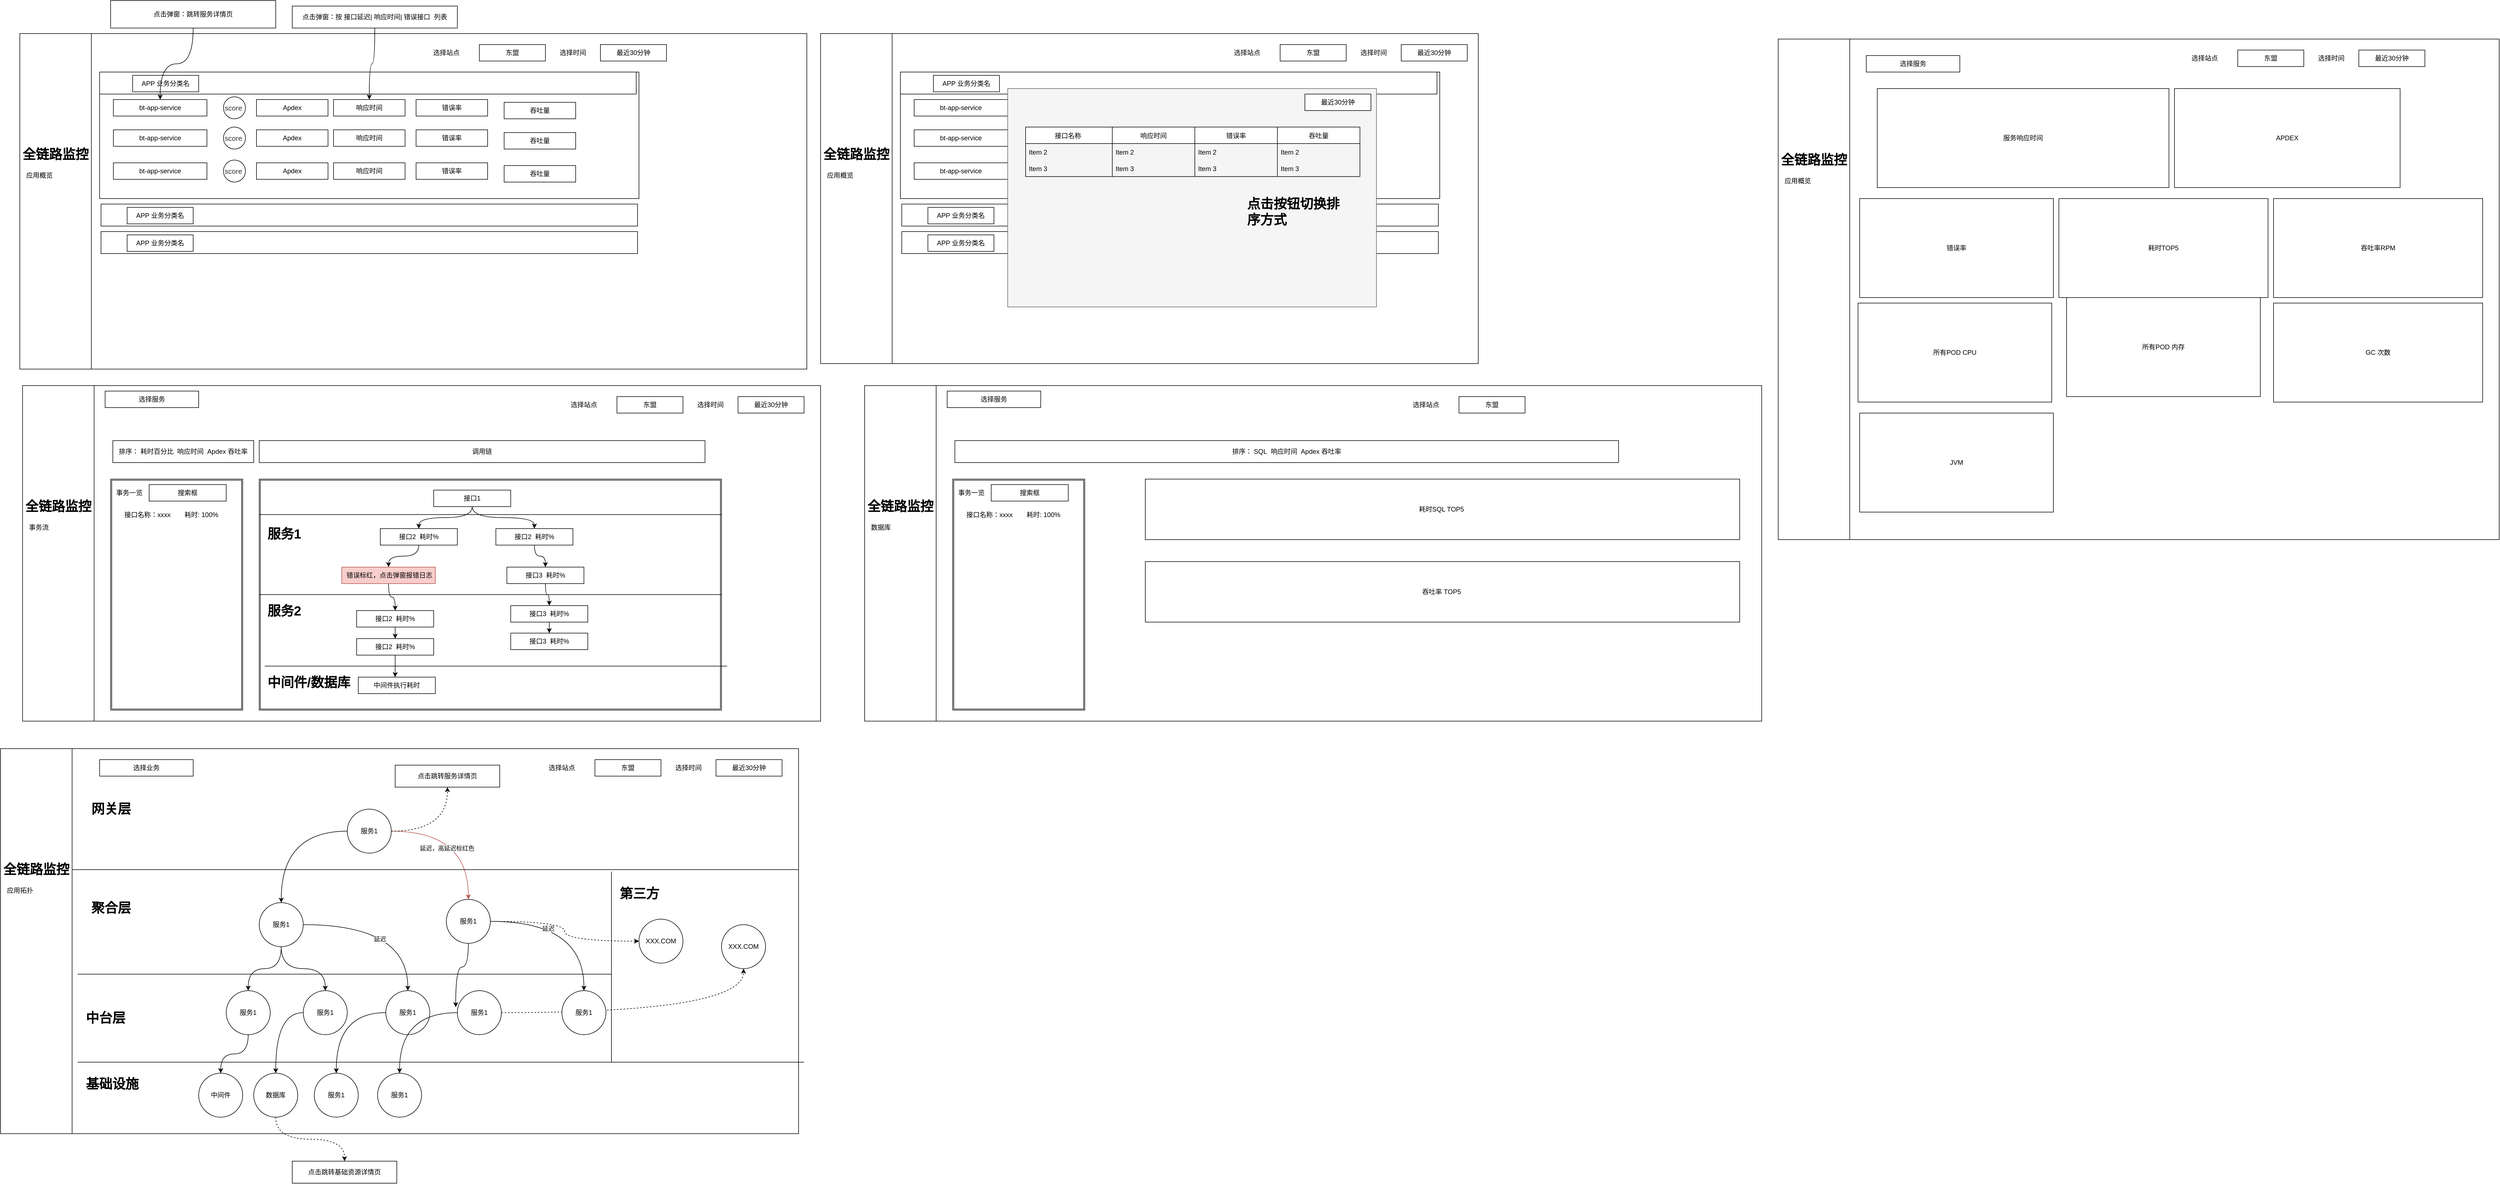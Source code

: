 <mxfile version="20.2.3" type="github">
  <diagram id="zfn3NuKyWQ2x2j2dKrCw" name="第 1 页">
    <mxGraphModel dx="1422" dy="762" grid="1" gridSize="10" guides="1" tooltips="1" connect="1" arrows="1" fold="1" page="1" pageScale="1" pageWidth="827" pageHeight="1169" math="0" shadow="0">
      <root>
        <mxCell id="0" />
        <mxCell id="1" parent="0" />
        <mxCell id="f-9odYpLVWEYG3a2OQfo-1" value="" style="swimlane;horizontal=0;startSize=130;" parent="1" vertex="1">
          <mxGeometry x="75" y="90" width="1430" height="610" as="geometry" />
        </mxCell>
        <mxCell id="f-9odYpLVWEYG3a2OQfo-47" value="" style="rounded=0;whiteSpace=wrap;html=1;" parent="f-9odYpLVWEYG3a2OQfo-1" vertex="1">
          <mxGeometry x="145" y="70" width="980" height="230" as="geometry" />
        </mxCell>
        <mxCell id="f-9odYpLVWEYG3a2OQfo-3" value="&lt;h1&gt;全链路监控&lt;/h1&gt;&lt;div&gt;&amp;nbsp; 应用概览&lt;/div&gt;" style="text;html=1;strokeColor=none;fillColor=none;spacing=5;spacingTop=-20;whiteSpace=wrap;overflow=hidden;rounded=0;" parent="f-9odYpLVWEYG3a2OQfo-1" vertex="1">
          <mxGeometry y="200" width="130" height="190" as="geometry" />
        </mxCell>
        <mxCell id="f-9odYpLVWEYG3a2OQfo-5" value="东盟" style="rounded=0;whiteSpace=wrap;html=1;" parent="f-9odYpLVWEYG3a2OQfo-1" vertex="1">
          <mxGeometry x="835" y="20" width="120" height="30" as="geometry" />
        </mxCell>
        <mxCell id="f-9odYpLVWEYG3a2OQfo-6" value="选择站点" style="text;html=1;strokeColor=none;fillColor=none;align=center;verticalAlign=middle;whiteSpace=wrap;rounded=0;" parent="f-9odYpLVWEYG3a2OQfo-1" vertex="1">
          <mxGeometry x="745" y="20" width="60" height="30" as="geometry" />
        </mxCell>
        <mxCell id="f-9odYpLVWEYG3a2OQfo-7" value="选择时间" style="text;html=1;strokeColor=none;fillColor=none;align=center;verticalAlign=middle;whiteSpace=wrap;rounded=0;" parent="f-9odYpLVWEYG3a2OQfo-1" vertex="1">
          <mxGeometry x="975" y="20" width="60" height="30" as="geometry" />
        </mxCell>
        <mxCell id="f-9odYpLVWEYG3a2OQfo-13" value="最近30分钟" style="rounded=0;whiteSpace=wrap;html=1;" parent="f-9odYpLVWEYG3a2OQfo-1" vertex="1">
          <mxGeometry x="1055" y="20" width="120" height="30" as="geometry" />
        </mxCell>
        <mxCell id="f-9odYpLVWEYG3a2OQfo-14" value="bt-app-service" style="rounded=0;whiteSpace=wrap;html=1;" parent="f-9odYpLVWEYG3a2OQfo-1" vertex="1">
          <mxGeometry x="170" y="120" width="170" height="30" as="geometry" />
        </mxCell>
        <mxCell id="f-9odYpLVWEYG3a2OQfo-19" value="&lt;span style=&quot;color: rgb(51, 51, 51); font-family: Arial, sans-serif; font-size: 13px; text-align: start; background-color: rgb(255, 255, 255);&quot;&gt;score&amp;nbsp;&lt;/span&gt;" style="ellipse;whiteSpace=wrap;html=1;aspect=fixed;" parent="f-9odYpLVWEYG3a2OQfo-1" vertex="1">
          <mxGeometry x="370" y="115" width="40" height="40" as="geometry" />
        </mxCell>
        <mxCell id="f-9odYpLVWEYG3a2OQfo-20" value="Apdex" style="rounded=0;whiteSpace=wrap;html=1;" parent="f-9odYpLVWEYG3a2OQfo-1" vertex="1">
          <mxGeometry x="430" y="120" width="130" height="30" as="geometry" />
        </mxCell>
        <mxCell id="f-9odYpLVWEYG3a2OQfo-21" value="响应时间" style="rounded=0;whiteSpace=wrap;html=1;" parent="f-9odYpLVWEYG3a2OQfo-1" vertex="1">
          <mxGeometry x="570" y="120" width="130" height="30" as="geometry" />
        </mxCell>
        <mxCell id="f-9odYpLVWEYG3a2OQfo-22" value="错误率" style="rounded=0;whiteSpace=wrap;html=1;" parent="f-9odYpLVWEYG3a2OQfo-1" vertex="1">
          <mxGeometry x="720" y="120" width="130" height="30" as="geometry" />
        </mxCell>
        <mxCell id="f-9odYpLVWEYG3a2OQfo-34" value="吞吐量" style="rounded=0;whiteSpace=wrap;html=1;" parent="f-9odYpLVWEYG3a2OQfo-1" vertex="1">
          <mxGeometry x="880" y="125" width="130" height="30" as="geometry" />
        </mxCell>
        <mxCell id="f-9odYpLVWEYG3a2OQfo-35" value="bt-app-service" style="rounded=0;whiteSpace=wrap;html=1;" parent="f-9odYpLVWEYG3a2OQfo-1" vertex="1">
          <mxGeometry x="170" y="175" width="170" height="30" as="geometry" />
        </mxCell>
        <mxCell id="f-9odYpLVWEYG3a2OQfo-36" value="&lt;span style=&quot;color: rgb(51, 51, 51); font-family: Arial, sans-serif; font-size: 13px; text-align: start; background-color: rgb(255, 255, 255);&quot;&gt;score&amp;nbsp;&lt;/span&gt;" style="ellipse;whiteSpace=wrap;html=1;aspect=fixed;" parent="f-9odYpLVWEYG3a2OQfo-1" vertex="1">
          <mxGeometry x="370" y="170" width="40" height="40" as="geometry" />
        </mxCell>
        <mxCell id="f-9odYpLVWEYG3a2OQfo-37" value="Apdex" style="rounded=0;whiteSpace=wrap;html=1;" parent="f-9odYpLVWEYG3a2OQfo-1" vertex="1">
          <mxGeometry x="430" y="175" width="130" height="30" as="geometry" />
        </mxCell>
        <mxCell id="f-9odYpLVWEYG3a2OQfo-38" value="响应时间" style="rounded=0;whiteSpace=wrap;html=1;" parent="f-9odYpLVWEYG3a2OQfo-1" vertex="1">
          <mxGeometry x="570" y="175" width="130" height="30" as="geometry" />
        </mxCell>
        <mxCell id="f-9odYpLVWEYG3a2OQfo-39" value="错误率" style="rounded=0;whiteSpace=wrap;html=1;" parent="f-9odYpLVWEYG3a2OQfo-1" vertex="1">
          <mxGeometry x="720" y="175" width="130" height="30" as="geometry" />
        </mxCell>
        <mxCell id="f-9odYpLVWEYG3a2OQfo-40" value="吞吐量" style="rounded=0;whiteSpace=wrap;html=1;" parent="f-9odYpLVWEYG3a2OQfo-1" vertex="1">
          <mxGeometry x="880" y="180" width="130" height="30" as="geometry" />
        </mxCell>
        <mxCell id="f-9odYpLVWEYG3a2OQfo-41" value="bt-app-service" style="rounded=0;whiteSpace=wrap;html=1;" parent="f-9odYpLVWEYG3a2OQfo-1" vertex="1">
          <mxGeometry x="170" y="235" width="170" height="30" as="geometry" />
        </mxCell>
        <mxCell id="f-9odYpLVWEYG3a2OQfo-42" value="&lt;span style=&quot;color: rgb(51, 51, 51); font-family: Arial, sans-serif; font-size: 13px; text-align: start; background-color: rgb(255, 255, 255);&quot;&gt;score&amp;nbsp;&lt;/span&gt;" style="ellipse;whiteSpace=wrap;html=1;aspect=fixed;" parent="f-9odYpLVWEYG3a2OQfo-1" vertex="1">
          <mxGeometry x="370" y="230" width="40" height="40" as="geometry" />
        </mxCell>
        <mxCell id="f-9odYpLVWEYG3a2OQfo-43" value="Apdex" style="rounded=0;whiteSpace=wrap;html=1;" parent="f-9odYpLVWEYG3a2OQfo-1" vertex="1">
          <mxGeometry x="430" y="235" width="130" height="30" as="geometry" />
        </mxCell>
        <mxCell id="f-9odYpLVWEYG3a2OQfo-44" value="响应时间" style="rounded=0;whiteSpace=wrap;html=1;" parent="f-9odYpLVWEYG3a2OQfo-1" vertex="1">
          <mxGeometry x="570" y="235" width="130" height="30" as="geometry" />
        </mxCell>
        <mxCell id="f-9odYpLVWEYG3a2OQfo-45" value="错误率" style="rounded=0;whiteSpace=wrap;html=1;" parent="f-9odYpLVWEYG3a2OQfo-1" vertex="1">
          <mxGeometry x="720" y="235" width="130" height="30" as="geometry" />
        </mxCell>
        <mxCell id="f-9odYpLVWEYG3a2OQfo-46" value="吞吐量" style="rounded=0;whiteSpace=wrap;html=1;" parent="f-9odYpLVWEYG3a2OQfo-1" vertex="1">
          <mxGeometry x="880" y="240" width="130" height="30" as="geometry" />
        </mxCell>
        <mxCell id="f-9odYpLVWEYG3a2OQfo-48" value="" style="rounded=0;whiteSpace=wrap;html=1;" parent="f-9odYpLVWEYG3a2OQfo-1" vertex="1">
          <mxGeometry x="145" y="70" width="975" height="40" as="geometry" />
        </mxCell>
        <mxCell id="f-9odYpLVWEYG3a2OQfo-51" value="" style="shape=image;html=1;verticalAlign=top;verticalLabelPosition=bottom;labelBackgroundColor=#ffffff;imageAspect=0;aspect=fixed;image=https://cdn0.iconfinder.com/data/icons/google-material-design-3-0/48/ic_add_circle_outline_48px-128.png" parent="f-9odYpLVWEYG3a2OQfo-1" vertex="1">
          <mxGeometry x="145" y="72" width="38" height="38" as="geometry" />
        </mxCell>
        <mxCell id="f-9odYpLVWEYG3a2OQfo-52" value="APP 业务分类名" style="rounded=0;whiteSpace=wrap;html=1;" parent="f-9odYpLVWEYG3a2OQfo-1" vertex="1">
          <mxGeometry x="205" y="76" width="120" height="30" as="geometry" />
        </mxCell>
        <mxCell id="f-9odYpLVWEYG3a2OQfo-75" value="" style="rounded=0;whiteSpace=wrap;html=1;" parent="f-9odYpLVWEYG3a2OQfo-1" vertex="1">
          <mxGeometry x="147.5" y="310" width="975" height="40" as="geometry" />
        </mxCell>
        <mxCell id="f-9odYpLVWEYG3a2OQfo-76" value="" style="shape=image;html=1;verticalAlign=top;verticalLabelPosition=bottom;labelBackgroundColor=#ffffff;imageAspect=0;aspect=fixed;image=https://cdn0.iconfinder.com/data/icons/google-material-design-3-0/48/ic_add_circle_outline_48px-128.png" parent="f-9odYpLVWEYG3a2OQfo-1" vertex="1">
          <mxGeometry x="155" y="312" width="38" height="38" as="geometry" />
        </mxCell>
        <mxCell id="f-9odYpLVWEYG3a2OQfo-77" value="APP 业务分类名" style="rounded=0;whiteSpace=wrap;html=1;" parent="f-9odYpLVWEYG3a2OQfo-1" vertex="1">
          <mxGeometry x="195" y="316" width="120" height="30" as="geometry" />
        </mxCell>
        <mxCell id="f-9odYpLVWEYG3a2OQfo-79" value="" style="rounded=0;whiteSpace=wrap;html=1;" parent="f-9odYpLVWEYG3a2OQfo-1" vertex="1">
          <mxGeometry x="147.5" y="360" width="975" height="40" as="geometry" />
        </mxCell>
        <mxCell id="f-9odYpLVWEYG3a2OQfo-80" value="" style="shape=image;html=1;verticalAlign=top;verticalLabelPosition=bottom;labelBackgroundColor=#ffffff;imageAspect=0;aspect=fixed;image=https://cdn0.iconfinder.com/data/icons/google-material-design-3-0/48/ic_add_circle_outline_48px-128.png" parent="f-9odYpLVWEYG3a2OQfo-1" vertex="1">
          <mxGeometry x="155" y="362" width="38" height="38" as="geometry" />
        </mxCell>
        <mxCell id="f-9odYpLVWEYG3a2OQfo-81" value="APP 业务分类名" style="rounded=0;whiteSpace=wrap;html=1;" parent="f-9odYpLVWEYG3a2OQfo-1" vertex="1">
          <mxGeometry x="195" y="366" width="120" height="30" as="geometry" />
        </mxCell>
        <mxCell id="7d7tqYi4WP06SzkIWCzc-2" value="" style="swimlane;horizontal=0;startSize=130;" parent="1" vertex="1">
          <mxGeometry x="1530" y="90" width="1195" height="600" as="geometry" />
        </mxCell>
        <mxCell id="7d7tqYi4WP06SzkIWCzc-3" value="" style="rounded=0;whiteSpace=wrap;html=1;" parent="7d7tqYi4WP06SzkIWCzc-2" vertex="1">
          <mxGeometry x="145" y="70" width="980" height="230" as="geometry" />
        </mxCell>
        <mxCell id="7d7tqYi4WP06SzkIWCzc-4" value="&lt;h1&gt;全链路监控&lt;/h1&gt;&lt;div&gt;&amp;nbsp; 应用概览&lt;/div&gt;" style="text;html=1;strokeColor=none;fillColor=none;spacing=5;spacingTop=-20;whiteSpace=wrap;overflow=hidden;rounded=0;" parent="7d7tqYi4WP06SzkIWCzc-2" vertex="1">
          <mxGeometry y="200" width="130" height="190" as="geometry" />
        </mxCell>
        <mxCell id="7d7tqYi4WP06SzkIWCzc-5" value="东盟" style="rounded=0;whiteSpace=wrap;html=1;" parent="7d7tqYi4WP06SzkIWCzc-2" vertex="1">
          <mxGeometry x="835" y="20" width="120" height="30" as="geometry" />
        </mxCell>
        <mxCell id="7d7tqYi4WP06SzkIWCzc-6" value="选择站点" style="text;html=1;strokeColor=none;fillColor=none;align=center;verticalAlign=middle;whiteSpace=wrap;rounded=0;" parent="7d7tqYi4WP06SzkIWCzc-2" vertex="1">
          <mxGeometry x="745" y="20" width="60" height="30" as="geometry" />
        </mxCell>
        <mxCell id="7d7tqYi4WP06SzkIWCzc-7" value="选择时间" style="text;html=1;strokeColor=none;fillColor=none;align=center;verticalAlign=middle;whiteSpace=wrap;rounded=0;" parent="7d7tqYi4WP06SzkIWCzc-2" vertex="1">
          <mxGeometry x="975" y="20" width="60" height="30" as="geometry" />
        </mxCell>
        <mxCell id="7d7tqYi4WP06SzkIWCzc-8" value="最近30分钟" style="rounded=0;whiteSpace=wrap;html=1;" parent="7d7tqYi4WP06SzkIWCzc-2" vertex="1">
          <mxGeometry x="1055" y="20" width="120" height="30" as="geometry" />
        </mxCell>
        <mxCell id="7d7tqYi4WP06SzkIWCzc-9" value="bt-app-service" style="rounded=0;whiteSpace=wrap;html=1;" parent="7d7tqYi4WP06SzkIWCzc-2" vertex="1">
          <mxGeometry x="170" y="120" width="170" height="30" as="geometry" />
        </mxCell>
        <mxCell id="7d7tqYi4WP06SzkIWCzc-10" value="&lt;span style=&quot;color: rgb(51, 51, 51); font-family: Arial, sans-serif; font-size: 13px; text-align: start; background-color: rgb(255, 255, 255);&quot;&gt;score&amp;nbsp;&lt;/span&gt;" style="ellipse;whiteSpace=wrap;html=1;aspect=fixed;" parent="7d7tqYi4WP06SzkIWCzc-2" vertex="1">
          <mxGeometry x="370" y="115" width="40" height="40" as="geometry" />
        </mxCell>
        <mxCell id="7d7tqYi4WP06SzkIWCzc-11" value="Apdex" style="rounded=0;whiteSpace=wrap;html=1;" parent="7d7tqYi4WP06SzkIWCzc-2" vertex="1">
          <mxGeometry x="430" y="120" width="130" height="30" as="geometry" />
        </mxCell>
        <mxCell id="7d7tqYi4WP06SzkIWCzc-12" value="响应时间" style="rounded=0;whiteSpace=wrap;html=1;" parent="7d7tqYi4WP06SzkIWCzc-2" vertex="1">
          <mxGeometry x="570" y="120" width="130" height="30" as="geometry" />
        </mxCell>
        <mxCell id="7d7tqYi4WP06SzkIWCzc-13" value="错误率" style="rounded=0;whiteSpace=wrap;html=1;" parent="7d7tqYi4WP06SzkIWCzc-2" vertex="1">
          <mxGeometry x="720" y="120" width="130" height="30" as="geometry" />
        </mxCell>
        <mxCell id="7d7tqYi4WP06SzkIWCzc-14" value="吞吐量" style="rounded=0;whiteSpace=wrap;html=1;" parent="7d7tqYi4WP06SzkIWCzc-2" vertex="1">
          <mxGeometry x="880" y="125" width="130" height="30" as="geometry" />
        </mxCell>
        <mxCell id="7d7tqYi4WP06SzkIWCzc-15" value="bt-app-service" style="rounded=0;whiteSpace=wrap;html=1;" parent="7d7tqYi4WP06SzkIWCzc-2" vertex="1">
          <mxGeometry x="170" y="175" width="170" height="30" as="geometry" />
        </mxCell>
        <mxCell id="7d7tqYi4WP06SzkIWCzc-16" value="&lt;span style=&quot;color: rgb(51, 51, 51); font-family: Arial, sans-serif; font-size: 13px; text-align: start; background-color: rgb(255, 255, 255);&quot;&gt;score&amp;nbsp;&lt;/span&gt;" style="ellipse;whiteSpace=wrap;html=1;aspect=fixed;" parent="7d7tqYi4WP06SzkIWCzc-2" vertex="1">
          <mxGeometry x="370" y="170" width="40" height="40" as="geometry" />
        </mxCell>
        <mxCell id="7d7tqYi4WP06SzkIWCzc-17" value="Apdex" style="rounded=0;whiteSpace=wrap;html=1;" parent="7d7tqYi4WP06SzkIWCzc-2" vertex="1">
          <mxGeometry x="430" y="175" width="130" height="30" as="geometry" />
        </mxCell>
        <mxCell id="7d7tqYi4WP06SzkIWCzc-18" value="响应时间" style="rounded=0;whiteSpace=wrap;html=1;" parent="7d7tqYi4WP06SzkIWCzc-2" vertex="1">
          <mxGeometry x="570" y="175" width="130" height="30" as="geometry" />
        </mxCell>
        <mxCell id="7d7tqYi4WP06SzkIWCzc-19" value="错误率" style="rounded=0;whiteSpace=wrap;html=1;" parent="7d7tqYi4WP06SzkIWCzc-2" vertex="1">
          <mxGeometry x="720" y="175" width="130" height="30" as="geometry" />
        </mxCell>
        <mxCell id="7d7tqYi4WP06SzkIWCzc-20" value="吞吐量" style="rounded=0;whiteSpace=wrap;html=1;" parent="7d7tqYi4WP06SzkIWCzc-2" vertex="1">
          <mxGeometry x="880" y="180" width="130" height="30" as="geometry" />
        </mxCell>
        <mxCell id="7d7tqYi4WP06SzkIWCzc-21" value="bt-app-service" style="rounded=0;whiteSpace=wrap;html=1;" parent="7d7tqYi4WP06SzkIWCzc-2" vertex="1">
          <mxGeometry x="170" y="235" width="170" height="30" as="geometry" />
        </mxCell>
        <mxCell id="7d7tqYi4WP06SzkIWCzc-22" value="&lt;span style=&quot;color: rgb(51, 51, 51); font-family: Arial, sans-serif; font-size: 13px; text-align: start; background-color: rgb(255, 255, 255);&quot;&gt;score&amp;nbsp;&lt;/span&gt;" style="ellipse;whiteSpace=wrap;html=1;aspect=fixed;" parent="7d7tqYi4WP06SzkIWCzc-2" vertex="1">
          <mxGeometry x="370" y="230" width="40" height="40" as="geometry" />
        </mxCell>
        <mxCell id="7d7tqYi4WP06SzkIWCzc-23" value="Apdex" style="rounded=0;whiteSpace=wrap;html=1;" parent="7d7tqYi4WP06SzkIWCzc-2" vertex="1">
          <mxGeometry x="430" y="235" width="130" height="30" as="geometry" />
        </mxCell>
        <mxCell id="7d7tqYi4WP06SzkIWCzc-24" value="响应时间" style="rounded=0;whiteSpace=wrap;html=1;" parent="7d7tqYi4WP06SzkIWCzc-2" vertex="1">
          <mxGeometry x="570" y="235" width="130" height="30" as="geometry" />
        </mxCell>
        <mxCell id="7d7tqYi4WP06SzkIWCzc-25" value="错误率" style="rounded=0;whiteSpace=wrap;html=1;" parent="7d7tqYi4WP06SzkIWCzc-2" vertex="1">
          <mxGeometry x="720" y="235" width="130" height="30" as="geometry" />
        </mxCell>
        <mxCell id="7d7tqYi4WP06SzkIWCzc-26" value="吞吐量" style="rounded=0;whiteSpace=wrap;html=1;" parent="7d7tqYi4WP06SzkIWCzc-2" vertex="1">
          <mxGeometry x="880" y="240" width="130" height="30" as="geometry" />
        </mxCell>
        <mxCell id="7d7tqYi4WP06SzkIWCzc-27" value="" style="rounded=0;whiteSpace=wrap;html=1;" parent="7d7tqYi4WP06SzkIWCzc-2" vertex="1">
          <mxGeometry x="145" y="70" width="975" height="40" as="geometry" />
        </mxCell>
        <mxCell id="7d7tqYi4WP06SzkIWCzc-28" value="" style="shape=image;html=1;verticalAlign=top;verticalLabelPosition=bottom;labelBackgroundColor=#ffffff;imageAspect=0;aspect=fixed;image=https://cdn0.iconfinder.com/data/icons/google-material-design-3-0/48/ic_add_circle_outline_48px-128.png" parent="7d7tqYi4WP06SzkIWCzc-2" vertex="1">
          <mxGeometry x="145" y="72" width="38" height="38" as="geometry" />
        </mxCell>
        <mxCell id="7d7tqYi4WP06SzkIWCzc-29" value="APP 业务分类名" style="rounded=0;whiteSpace=wrap;html=1;" parent="7d7tqYi4WP06SzkIWCzc-2" vertex="1">
          <mxGeometry x="205" y="76" width="120" height="30" as="geometry" />
        </mxCell>
        <mxCell id="7d7tqYi4WP06SzkIWCzc-30" value="" style="rounded=0;whiteSpace=wrap;html=1;" parent="7d7tqYi4WP06SzkIWCzc-2" vertex="1">
          <mxGeometry x="147.5" y="310" width="975" height="40" as="geometry" />
        </mxCell>
        <mxCell id="7d7tqYi4WP06SzkIWCzc-31" value="" style="shape=image;html=1;verticalAlign=top;verticalLabelPosition=bottom;labelBackgroundColor=#ffffff;imageAspect=0;aspect=fixed;image=https://cdn0.iconfinder.com/data/icons/google-material-design-3-0/48/ic_add_circle_outline_48px-128.png" parent="7d7tqYi4WP06SzkIWCzc-2" vertex="1">
          <mxGeometry x="155" y="312" width="38" height="38" as="geometry" />
        </mxCell>
        <mxCell id="7d7tqYi4WP06SzkIWCzc-32" value="APP 业务分类名" style="rounded=0;whiteSpace=wrap;html=1;" parent="7d7tqYi4WP06SzkIWCzc-2" vertex="1">
          <mxGeometry x="195" y="316" width="120" height="30" as="geometry" />
        </mxCell>
        <mxCell id="7d7tqYi4WP06SzkIWCzc-33" value="" style="rounded=0;whiteSpace=wrap;html=1;" parent="7d7tqYi4WP06SzkIWCzc-2" vertex="1">
          <mxGeometry x="147.5" y="360" width="975" height="40" as="geometry" />
        </mxCell>
        <mxCell id="7d7tqYi4WP06SzkIWCzc-34" value="" style="shape=image;html=1;verticalAlign=top;verticalLabelPosition=bottom;labelBackgroundColor=#ffffff;imageAspect=0;aspect=fixed;image=https://cdn0.iconfinder.com/data/icons/google-material-design-3-0/48/ic_add_circle_outline_48px-128.png" parent="7d7tqYi4WP06SzkIWCzc-2" vertex="1">
          <mxGeometry x="155" y="362" width="38" height="38" as="geometry" />
        </mxCell>
        <mxCell id="7d7tqYi4WP06SzkIWCzc-35" value="APP 业务分类名" style="rounded=0;whiteSpace=wrap;html=1;" parent="7d7tqYi4WP06SzkIWCzc-2" vertex="1">
          <mxGeometry x="195" y="366" width="120" height="30" as="geometry" />
        </mxCell>
        <mxCell id="7d7tqYi4WP06SzkIWCzc-38" value="" style="rounded=0;whiteSpace=wrap;html=1;fillColor=#f5f5f5;fontColor=#333333;strokeColor=#666666;" parent="7d7tqYi4WP06SzkIWCzc-2" vertex="1">
          <mxGeometry x="340" y="100" width="670" height="397" as="geometry" />
        </mxCell>
        <mxCell id="7d7tqYi4WP06SzkIWCzc-39" value="接口名称 " style="swimlane;fontStyle=0;childLayout=stackLayout;horizontal=1;startSize=30;horizontalStack=0;resizeParent=1;resizeParentMax=0;resizeLast=0;collapsible=1;marginBottom=0;" parent="7d7tqYi4WP06SzkIWCzc-2" vertex="1">
          <mxGeometry x="372.5" y="170" width="157.5" height="90" as="geometry" />
        </mxCell>
        <mxCell id="7d7tqYi4WP06SzkIWCzc-41" value="Item 2" style="text;strokeColor=none;fillColor=none;align=left;verticalAlign=middle;spacingLeft=4;spacingRight=4;overflow=hidden;points=[[0,0.5],[1,0.5]];portConstraint=eastwest;rotatable=0;" parent="7d7tqYi4WP06SzkIWCzc-39" vertex="1">
          <mxGeometry y="30" width="157.5" height="30" as="geometry" />
        </mxCell>
        <mxCell id="7d7tqYi4WP06SzkIWCzc-42" value="Item 3" style="text;strokeColor=none;fillColor=none;align=left;verticalAlign=middle;spacingLeft=4;spacingRight=4;overflow=hidden;points=[[0,0.5],[1,0.5]];portConstraint=eastwest;rotatable=0;" parent="7d7tqYi4WP06SzkIWCzc-39" vertex="1">
          <mxGeometry y="60" width="157.5" height="30" as="geometry" />
        </mxCell>
        <mxCell id="7d7tqYi4WP06SzkIWCzc-44" value="响应时间" style="swimlane;fontStyle=0;childLayout=stackLayout;horizontal=1;startSize=30;horizontalStack=0;resizeParent=1;resizeParentMax=0;resizeLast=0;collapsible=1;marginBottom=0;" parent="7d7tqYi4WP06SzkIWCzc-2" vertex="1">
          <mxGeometry x="530" y="170" width="150" height="90" as="geometry" />
        </mxCell>
        <mxCell id="7d7tqYi4WP06SzkIWCzc-45" value="Item 2" style="text;strokeColor=none;fillColor=none;align=left;verticalAlign=middle;spacingLeft=4;spacingRight=4;overflow=hidden;points=[[0,0.5],[1,0.5]];portConstraint=eastwest;rotatable=0;" parent="7d7tqYi4WP06SzkIWCzc-44" vertex="1">
          <mxGeometry y="30" width="150" height="30" as="geometry" />
        </mxCell>
        <mxCell id="7d7tqYi4WP06SzkIWCzc-46" value="Item 3" style="text;strokeColor=none;fillColor=none;align=left;verticalAlign=middle;spacingLeft=4;spacingRight=4;overflow=hidden;points=[[0,0.5],[1,0.5]];portConstraint=eastwest;rotatable=0;" parent="7d7tqYi4WP06SzkIWCzc-44" vertex="1">
          <mxGeometry y="60" width="150" height="30" as="geometry" />
        </mxCell>
        <mxCell id="7d7tqYi4WP06SzkIWCzc-47" value="错误率" style="swimlane;fontStyle=0;childLayout=stackLayout;horizontal=1;startSize=30;horizontalStack=0;resizeParent=1;resizeParentMax=0;resizeLast=0;collapsible=1;marginBottom=0;" parent="7d7tqYi4WP06SzkIWCzc-2" vertex="1">
          <mxGeometry x="680" y="170" width="150" height="90" as="geometry" />
        </mxCell>
        <mxCell id="7d7tqYi4WP06SzkIWCzc-48" value="Item 2" style="text;strokeColor=none;fillColor=none;align=left;verticalAlign=middle;spacingLeft=4;spacingRight=4;overflow=hidden;points=[[0,0.5],[1,0.5]];portConstraint=eastwest;rotatable=0;" parent="7d7tqYi4WP06SzkIWCzc-47" vertex="1">
          <mxGeometry y="30" width="150" height="30" as="geometry" />
        </mxCell>
        <mxCell id="7d7tqYi4WP06SzkIWCzc-49" value="Item 3" style="text;strokeColor=none;fillColor=none;align=left;verticalAlign=middle;spacingLeft=4;spacingRight=4;overflow=hidden;points=[[0,0.5],[1,0.5]];portConstraint=eastwest;rotatable=0;" parent="7d7tqYi4WP06SzkIWCzc-47" vertex="1">
          <mxGeometry y="60" width="150" height="30" as="geometry" />
        </mxCell>
        <mxCell id="7d7tqYi4WP06SzkIWCzc-50" value="吞吐量" style="swimlane;fontStyle=0;childLayout=stackLayout;horizontal=1;startSize=30;horizontalStack=0;resizeParent=1;resizeParentMax=0;resizeLast=0;collapsible=1;marginBottom=0;" parent="7d7tqYi4WP06SzkIWCzc-2" vertex="1">
          <mxGeometry x="830" y="170" width="150" height="90" as="geometry" />
        </mxCell>
        <mxCell id="7d7tqYi4WP06SzkIWCzc-51" value="Item 2" style="text;strokeColor=none;fillColor=none;align=left;verticalAlign=middle;spacingLeft=4;spacingRight=4;overflow=hidden;points=[[0,0.5],[1,0.5]];portConstraint=eastwest;rotatable=0;" parent="7d7tqYi4WP06SzkIWCzc-50" vertex="1">
          <mxGeometry y="30" width="150" height="30" as="geometry" />
        </mxCell>
        <mxCell id="7d7tqYi4WP06SzkIWCzc-52" value="Item 3" style="text;strokeColor=none;fillColor=none;align=left;verticalAlign=middle;spacingLeft=4;spacingRight=4;overflow=hidden;points=[[0,0.5],[1,0.5]];portConstraint=eastwest;rotatable=0;" parent="7d7tqYi4WP06SzkIWCzc-50" vertex="1">
          <mxGeometry y="60" width="150" height="30" as="geometry" />
        </mxCell>
        <mxCell id="7d7tqYi4WP06SzkIWCzc-54" value="最近30分钟" style="rounded=0;whiteSpace=wrap;html=1;" parent="7d7tqYi4WP06SzkIWCzc-2" vertex="1">
          <mxGeometry x="880" y="110" width="120" height="30" as="geometry" />
        </mxCell>
        <mxCell id="7d7tqYi4WP06SzkIWCzc-57" value="&lt;h1&gt;点击按钮切换排序方式&lt;/h1&gt;" style="text;html=1;strokeColor=none;fillColor=none;spacing=5;spacingTop=-20;whiteSpace=wrap;overflow=hidden;rounded=0;" parent="7d7tqYi4WP06SzkIWCzc-2" vertex="1">
          <mxGeometry x="770" y="290" width="190" height="120" as="geometry" />
        </mxCell>
        <mxCell id="7d7tqYi4WP06SzkIWCzc-58" value="" style="swimlane;horizontal=0;startSize=130;" parent="1" vertex="1">
          <mxGeometry x="80" y="730" width="1450" height="610" as="geometry" />
        </mxCell>
        <mxCell id="7d7tqYi4WP06SzkIWCzc-60" value="&lt;h1&gt;全链路监控&lt;/h1&gt;&lt;div&gt;&amp;nbsp; 事务流&lt;/div&gt;" style="text;html=1;strokeColor=none;fillColor=none;spacing=5;spacingTop=-20;whiteSpace=wrap;overflow=hidden;rounded=0;" parent="7d7tqYi4WP06SzkIWCzc-58" vertex="1">
          <mxGeometry y="200" width="130" height="190" as="geometry" />
        </mxCell>
        <mxCell id="7d7tqYi4WP06SzkIWCzc-189" value="东盟" style="rounded=0;whiteSpace=wrap;html=1;" parent="7d7tqYi4WP06SzkIWCzc-58" vertex="1">
          <mxGeometry x="1080" y="20" width="120" height="30" as="geometry" />
        </mxCell>
        <mxCell id="7d7tqYi4WP06SzkIWCzc-190" value="选择站点" style="text;html=1;strokeColor=none;fillColor=none;align=center;verticalAlign=middle;whiteSpace=wrap;rounded=0;" parent="7d7tqYi4WP06SzkIWCzc-58" vertex="1">
          <mxGeometry x="990" y="20" width="60" height="30" as="geometry" />
        </mxCell>
        <mxCell id="7d7tqYi4WP06SzkIWCzc-191" value="选择时间" style="text;html=1;strokeColor=none;fillColor=none;align=center;verticalAlign=middle;whiteSpace=wrap;rounded=0;" parent="7d7tqYi4WP06SzkIWCzc-58" vertex="1">
          <mxGeometry x="1220" y="20" width="60" height="30" as="geometry" />
        </mxCell>
        <mxCell id="7d7tqYi4WP06SzkIWCzc-192" value="最近30分钟" style="rounded=0;whiteSpace=wrap;html=1;" parent="7d7tqYi4WP06SzkIWCzc-58" vertex="1">
          <mxGeometry x="1300" y="20" width="120" height="30" as="geometry" />
        </mxCell>
        <mxCell id="7d7tqYi4WP06SzkIWCzc-199" value="选择服务" style="rounded=0;whiteSpace=wrap;html=1;" parent="7d7tqYi4WP06SzkIWCzc-58" vertex="1">
          <mxGeometry x="150" y="10" width="170" height="30" as="geometry" />
        </mxCell>
        <mxCell id="7d7tqYi4WP06SzkIWCzc-200" value="排序：&amp;nbsp;&lt;span style=&quot;background-color: initial;&quot;&gt;耗时百分比&amp;nbsp;&amp;nbsp;&lt;/span&gt;&lt;span style=&quot;background-color: initial;&quot;&gt;响应时间&amp;nbsp; Apdex&amp;nbsp;&lt;/span&gt;&lt;span style=&quot;background-color: initial;&quot;&gt;吞吐率&lt;/span&gt;&lt;span style=&quot;background-color: initial;&quot;&gt;&lt;br&gt;&lt;/span&gt;" style="rounded=0;whiteSpace=wrap;html=1;" parent="7d7tqYi4WP06SzkIWCzc-58" vertex="1">
          <mxGeometry x="164" y="100" width="256" height="40" as="geometry" />
        </mxCell>
        <mxCell id="7d7tqYi4WP06SzkIWCzc-201" value="" style="shape=ext;double=1;rounded=0;whiteSpace=wrap;html=1;" parent="7d7tqYi4WP06SzkIWCzc-58" vertex="1">
          <mxGeometry x="160" y="170" width="240" height="420" as="geometry" />
        </mxCell>
        <mxCell id="7d7tqYi4WP06SzkIWCzc-202" value="事务一览" style="text;html=1;strokeColor=none;fillColor=none;align=center;verticalAlign=middle;whiteSpace=wrap;rounded=0;" parent="7d7tqYi4WP06SzkIWCzc-58" vertex="1">
          <mxGeometry x="164" y="180" width="60" height="30" as="geometry" />
        </mxCell>
        <mxCell id="7d7tqYi4WP06SzkIWCzc-203" value="搜索框" style="rounded=0;whiteSpace=wrap;html=1;" parent="7d7tqYi4WP06SzkIWCzc-58" vertex="1">
          <mxGeometry x="230" y="180" width="140" height="30" as="geometry" />
        </mxCell>
        <mxCell id="7d7tqYi4WP06SzkIWCzc-204" value="接口名称：xxxx" style="text;html=1;strokeColor=none;fillColor=none;align=center;verticalAlign=middle;whiteSpace=wrap;rounded=0;" parent="7d7tqYi4WP06SzkIWCzc-58" vertex="1">
          <mxGeometry x="174" y="220" width="106" height="30" as="geometry" />
        </mxCell>
        <mxCell id="7d7tqYi4WP06SzkIWCzc-205" value="耗时: 100%" style="text;html=1;strokeColor=none;fillColor=none;align=center;verticalAlign=middle;whiteSpace=wrap;rounded=0;" parent="7d7tqYi4WP06SzkIWCzc-58" vertex="1">
          <mxGeometry x="280" y="220" width="90" height="30" as="geometry" />
        </mxCell>
        <mxCell id="7d7tqYi4WP06SzkIWCzc-219" value="调用链" style="rounded=0;whiteSpace=wrap;html=1;" parent="7d7tqYi4WP06SzkIWCzc-58" vertex="1">
          <mxGeometry x="430" y="100" width="810" height="40" as="geometry" />
        </mxCell>
        <mxCell id="7d7tqYi4WP06SzkIWCzc-220" value="" style="shape=ext;double=1;rounded=0;whiteSpace=wrap;html=1;" parent="7d7tqYi4WP06SzkIWCzc-58" vertex="1">
          <mxGeometry x="430" y="170" width="840" height="420" as="geometry" />
        </mxCell>
        <mxCell id="7d7tqYi4WP06SzkIWCzc-265" style="edgeStyle=orthogonalEdgeStyle;curved=1;rounded=0;orthogonalLoop=1;jettySize=auto;html=1;" parent="7d7tqYi4WP06SzkIWCzc-58" source="7d7tqYi4WP06SzkIWCzc-221" target="7d7tqYi4WP06SzkIWCzc-238" edge="1">
          <mxGeometry relative="1" as="geometry" />
        </mxCell>
        <mxCell id="7d7tqYi4WP06SzkIWCzc-266" style="edgeStyle=orthogonalEdgeStyle;curved=1;rounded=0;orthogonalLoop=1;jettySize=auto;html=1;" parent="7d7tqYi4WP06SzkIWCzc-58" source="7d7tqYi4WP06SzkIWCzc-221" target="7d7tqYi4WP06SzkIWCzc-239" edge="1">
          <mxGeometry relative="1" as="geometry" />
        </mxCell>
        <mxCell id="7d7tqYi4WP06SzkIWCzc-221" value="接口1" style="rounded=0;whiteSpace=wrap;html=1;" parent="7d7tqYi4WP06SzkIWCzc-58" vertex="1">
          <mxGeometry x="747" y="190" width="140" height="30" as="geometry" />
        </mxCell>
        <mxCell id="7d7tqYi4WP06SzkIWCzc-267" style="edgeStyle=orthogonalEdgeStyle;curved=1;rounded=0;orthogonalLoop=1;jettySize=auto;html=1;" parent="7d7tqYi4WP06SzkIWCzc-58" source="7d7tqYi4WP06SzkIWCzc-238" target="7d7tqYi4WP06SzkIWCzc-240" edge="1">
          <mxGeometry relative="1" as="geometry" />
        </mxCell>
        <mxCell id="7d7tqYi4WP06SzkIWCzc-238" value="接口2&amp;nbsp; 耗时%" style="rounded=0;whiteSpace=wrap;html=1;" parent="7d7tqYi4WP06SzkIWCzc-58" vertex="1">
          <mxGeometry x="650" y="260" width="140" height="30" as="geometry" />
        </mxCell>
        <mxCell id="7d7tqYi4WP06SzkIWCzc-268" style="edgeStyle=orthogonalEdgeStyle;curved=1;rounded=0;orthogonalLoop=1;jettySize=auto;html=1;" parent="7d7tqYi4WP06SzkIWCzc-58" source="7d7tqYi4WP06SzkIWCzc-239" target="7d7tqYi4WP06SzkIWCzc-260" edge="1">
          <mxGeometry relative="1" as="geometry" />
        </mxCell>
        <mxCell id="7d7tqYi4WP06SzkIWCzc-239" value="接口2&amp;nbsp; 耗时%" style="rounded=0;whiteSpace=wrap;html=1;" parent="7d7tqYi4WP06SzkIWCzc-58" vertex="1">
          <mxGeometry x="860" y="260" width="140" height="30" as="geometry" />
        </mxCell>
        <mxCell id="7d7tqYi4WP06SzkIWCzc-303" style="edgeStyle=orthogonalEdgeStyle;curved=1;rounded=0;orthogonalLoop=1;jettySize=auto;html=1;" parent="7d7tqYi4WP06SzkIWCzc-58" source="7d7tqYi4WP06SzkIWCzc-240" target="7d7tqYi4WP06SzkIWCzc-271" edge="1">
          <mxGeometry relative="1" as="geometry" />
        </mxCell>
        <mxCell id="7d7tqYi4WP06SzkIWCzc-240" value="&amp;nbsp;错误标红，点击弹窗报错日志" style="rounded=0;whiteSpace=wrap;html=1;fillColor=#f8cecc;strokeColor=#b85450;" parent="7d7tqYi4WP06SzkIWCzc-58" vertex="1">
          <mxGeometry x="580" y="330" width="170" height="30" as="geometry" />
        </mxCell>
        <mxCell id="7d7tqYi4WP06SzkIWCzc-307" style="edgeStyle=orthogonalEdgeStyle;curved=1;rounded=0;orthogonalLoop=1;jettySize=auto;html=1;" parent="7d7tqYi4WP06SzkIWCzc-58" source="7d7tqYi4WP06SzkIWCzc-260" target="7d7tqYi4WP06SzkIWCzc-306" edge="1">
          <mxGeometry relative="1" as="geometry" />
        </mxCell>
        <mxCell id="7d7tqYi4WP06SzkIWCzc-260" value="接口3&amp;nbsp; 耗时%" style="rounded=0;whiteSpace=wrap;html=1;" parent="7d7tqYi4WP06SzkIWCzc-58" vertex="1">
          <mxGeometry x="880" y="330" width="140" height="30" as="geometry" />
        </mxCell>
        <mxCell id="7d7tqYi4WP06SzkIWCzc-261" value="" style="endArrow=none;html=1;rounded=0;curved=1;entryX=1;entryY=0.5;entryDx=0;entryDy=0;exitX=0;exitY=0.5;exitDx=0;exitDy=0;" parent="7d7tqYi4WP06SzkIWCzc-58" source="7d7tqYi4WP06SzkIWCzc-220" target="7d7tqYi4WP06SzkIWCzc-220" edge="1">
          <mxGeometry width="50" height="50" relative="1" as="geometry">
            <mxPoint x="440" y="400" as="sourcePoint" />
            <mxPoint x="1230" y="410" as="targetPoint" />
          </mxGeometry>
        </mxCell>
        <mxCell id="7d7tqYi4WP06SzkIWCzc-262" value="" style="endArrow=none;html=1;rounded=0;curved=1;entryX=1;entryY=0.5;entryDx=0;entryDy=0;exitX=0;exitY=0.5;exitDx=0;exitDy=0;" parent="7d7tqYi4WP06SzkIWCzc-58" edge="1">
          <mxGeometry width="50" height="50" relative="1" as="geometry">
            <mxPoint x="430" y="234.5" as="sourcePoint" />
            <mxPoint x="1270" y="234.5" as="targetPoint" />
          </mxGeometry>
        </mxCell>
        <mxCell id="7d7tqYi4WP06SzkIWCzc-263" value="&lt;h1&gt;服务1&lt;/h1&gt;" style="text;html=1;strokeColor=none;fillColor=none;spacing=5;spacingTop=-20;whiteSpace=wrap;overflow=hidden;rounded=0;" parent="7d7tqYi4WP06SzkIWCzc-58" vertex="1">
          <mxGeometry x="440" y="250" width="120" height="120" as="geometry" />
        </mxCell>
        <mxCell id="7d7tqYi4WP06SzkIWCzc-264" value="&lt;h1&gt;服务2&lt;/h1&gt;" style="text;html=1;strokeColor=none;fillColor=none;spacing=5;spacingTop=-20;whiteSpace=wrap;overflow=hidden;rounded=0;" parent="7d7tqYi4WP06SzkIWCzc-58" vertex="1">
          <mxGeometry x="440" y="390" width="110" height="70" as="geometry" />
        </mxCell>
        <mxCell id="7d7tqYi4WP06SzkIWCzc-304" style="edgeStyle=orthogonalEdgeStyle;curved=1;rounded=0;orthogonalLoop=1;jettySize=auto;html=1;" parent="7d7tqYi4WP06SzkIWCzc-58" source="7d7tqYi4WP06SzkIWCzc-271" target="7d7tqYi4WP06SzkIWCzc-301" edge="1">
          <mxGeometry relative="1" as="geometry" />
        </mxCell>
        <mxCell id="7d7tqYi4WP06SzkIWCzc-271" value="接口2&amp;nbsp; 耗时%" style="rounded=0;whiteSpace=wrap;html=1;" parent="7d7tqYi4WP06SzkIWCzc-58" vertex="1">
          <mxGeometry x="607" y="409" width="140" height="30" as="geometry" />
        </mxCell>
        <mxCell id="7d7tqYi4WP06SzkIWCzc-305" style="edgeStyle=orthogonalEdgeStyle;curved=1;rounded=0;orthogonalLoop=1;jettySize=auto;html=1;" parent="7d7tqYi4WP06SzkIWCzc-58" source="7d7tqYi4WP06SzkIWCzc-301" edge="1">
          <mxGeometry relative="1" as="geometry">
            <mxPoint x="677" y="530" as="targetPoint" />
          </mxGeometry>
        </mxCell>
        <mxCell id="7d7tqYi4WP06SzkIWCzc-301" value="接口2&amp;nbsp; 耗时%" style="rounded=0;whiteSpace=wrap;html=1;" parent="7d7tqYi4WP06SzkIWCzc-58" vertex="1">
          <mxGeometry x="607" y="460" width="140" height="30" as="geometry" />
        </mxCell>
        <mxCell id="7d7tqYi4WP06SzkIWCzc-309" style="edgeStyle=orthogonalEdgeStyle;curved=1;rounded=0;orthogonalLoop=1;jettySize=auto;html=1;" parent="7d7tqYi4WP06SzkIWCzc-58" source="7d7tqYi4WP06SzkIWCzc-306" target="7d7tqYi4WP06SzkIWCzc-308" edge="1">
          <mxGeometry relative="1" as="geometry" />
        </mxCell>
        <mxCell id="7d7tqYi4WP06SzkIWCzc-306" value="接口3&amp;nbsp; 耗时%" style="rounded=0;whiteSpace=wrap;html=1;" parent="7d7tqYi4WP06SzkIWCzc-58" vertex="1">
          <mxGeometry x="887" y="400" width="140" height="30" as="geometry" />
        </mxCell>
        <mxCell id="7d7tqYi4WP06SzkIWCzc-308" value="接口3&amp;nbsp; 耗时%" style="rounded=0;whiteSpace=wrap;html=1;" parent="7d7tqYi4WP06SzkIWCzc-58" vertex="1">
          <mxGeometry x="887" y="450" width="140" height="30" as="geometry" />
        </mxCell>
        <mxCell id="7d7tqYi4WP06SzkIWCzc-310" value="" style="endArrow=none;html=1;rounded=0;curved=1;entryX=1;entryY=0.5;entryDx=0;entryDy=0;exitX=0;exitY=0.5;exitDx=0;exitDy=0;" parent="7d7tqYi4WP06SzkIWCzc-58" edge="1">
          <mxGeometry width="50" height="50" relative="1" as="geometry">
            <mxPoint x="440" y="510" as="sourcePoint" />
            <mxPoint x="1280" y="510" as="targetPoint" />
          </mxGeometry>
        </mxCell>
        <mxCell id="7d7tqYi4WP06SzkIWCzc-312" value="&lt;h1&gt;中间件/数据库&lt;/h1&gt;" style="text;html=1;strokeColor=none;fillColor=none;spacing=5;spacingTop=-20;whiteSpace=wrap;overflow=hidden;rounded=0;" parent="7d7tqYi4WP06SzkIWCzc-58" vertex="1">
          <mxGeometry x="440" y="520" width="170" height="70" as="geometry" />
        </mxCell>
        <mxCell id="7d7tqYi4WP06SzkIWCzc-313" value="中间件执行耗时" style="rounded=0;whiteSpace=wrap;html=1;" parent="7d7tqYi4WP06SzkIWCzc-58" vertex="1">
          <mxGeometry x="610" y="530" width="140" height="30" as="geometry" />
        </mxCell>
        <mxCell id="7d7tqYi4WP06SzkIWCzc-130" value="点击弹窗：跳转服务详情页" style="rounded=0;whiteSpace=wrap;html=1;" parent="1" vertex="1">
          <mxGeometry x="240" y="30" width="300" height="50" as="geometry" />
        </mxCell>
        <mxCell id="7d7tqYi4WP06SzkIWCzc-131" style="edgeStyle=orthogonalEdgeStyle;rounded=0;orthogonalLoop=1;jettySize=auto;html=1;exitX=0.5;exitY=1;exitDx=0;exitDy=0;curved=1;" parent="1" source="7d7tqYi4WP06SzkIWCzc-130" target="f-9odYpLVWEYG3a2OQfo-14" edge="1">
          <mxGeometry relative="1" as="geometry" />
        </mxCell>
        <mxCell id="f-9odYpLVWEYG3a2OQfo-85" value="点击弹窗：按 接口延迟| 响应时间| 错误接口&amp;nbsp; 列表" style="rounded=0;whiteSpace=wrap;html=1;" parent="1" vertex="1">
          <mxGeometry x="570" y="40" width="300" height="40" as="geometry" />
        </mxCell>
        <mxCell id="f-9odYpLVWEYG3a2OQfo-87" style="edgeStyle=orthogonalEdgeStyle;rounded=0;orthogonalLoop=1;jettySize=auto;html=1;curved=1;" parent="1" source="f-9odYpLVWEYG3a2OQfo-85" target="f-9odYpLVWEYG3a2OQfo-21" edge="1">
          <mxGeometry relative="1" as="geometry" />
        </mxCell>
        <mxCell id="7d7tqYi4WP06SzkIWCzc-132" value="" style="swimlane;horizontal=0;startSize=130;" parent="1" vertex="1">
          <mxGeometry x="3270" y="100" width="1310" height="910" as="geometry" />
        </mxCell>
        <mxCell id="7d7tqYi4WP06SzkIWCzc-134" value="&lt;h1&gt;全链路监控&lt;/h1&gt;&lt;div&gt;&amp;nbsp; 应用概览&lt;/div&gt;" style="text;html=1;strokeColor=none;fillColor=none;spacing=5;spacingTop=-20;whiteSpace=wrap;overflow=hidden;rounded=0;" parent="7d7tqYi4WP06SzkIWCzc-132" vertex="1">
          <mxGeometry y="200" width="130" height="190" as="geometry" />
        </mxCell>
        <mxCell id="7d7tqYi4WP06SzkIWCzc-135" value="东盟" style="rounded=0;whiteSpace=wrap;html=1;" parent="7d7tqYi4WP06SzkIWCzc-132" vertex="1">
          <mxGeometry x="835" y="20" width="120" height="30" as="geometry" />
        </mxCell>
        <mxCell id="7d7tqYi4WP06SzkIWCzc-136" value="选择站点" style="text;html=1;strokeColor=none;fillColor=none;align=center;verticalAlign=middle;whiteSpace=wrap;rounded=0;" parent="7d7tqYi4WP06SzkIWCzc-132" vertex="1">
          <mxGeometry x="745" y="20" width="60" height="30" as="geometry" />
        </mxCell>
        <mxCell id="7d7tqYi4WP06SzkIWCzc-137" value="选择时间" style="text;html=1;strokeColor=none;fillColor=none;align=center;verticalAlign=middle;whiteSpace=wrap;rounded=0;" parent="7d7tqYi4WP06SzkIWCzc-132" vertex="1">
          <mxGeometry x="975" y="20" width="60" height="30" as="geometry" />
        </mxCell>
        <mxCell id="7d7tqYi4WP06SzkIWCzc-138" value="最近30分钟" style="rounded=0;whiteSpace=wrap;html=1;" parent="7d7tqYi4WP06SzkIWCzc-132" vertex="1">
          <mxGeometry x="1055" y="20" width="120" height="30" as="geometry" />
        </mxCell>
        <mxCell id="7d7tqYi4WP06SzkIWCzc-181" value="选择服务" style="rounded=0;whiteSpace=wrap;html=1;" parent="7d7tqYi4WP06SzkIWCzc-132" vertex="1">
          <mxGeometry x="160" y="30" width="170" height="30" as="geometry" />
        </mxCell>
        <mxCell id="7d7tqYi4WP06SzkIWCzc-182" value="服务响应时间" style="rounded=0;whiteSpace=wrap;html=1;" parent="7d7tqYi4WP06SzkIWCzc-132" vertex="1">
          <mxGeometry x="180" y="90" width="530" height="180" as="geometry" />
        </mxCell>
        <mxCell id="7d7tqYi4WP06SzkIWCzc-183" value="APDEX" style="rounded=0;whiteSpace=wrap;html=1;" parent="7d7tqYi4WP06SzkIWCzc-132" vertex="1">
          <mxGeometry x="720" y="90" width="410" height="180" as="geometry" />
        </mxCell>
        <mxCell id="7d7tqYi4WP06SzkIWCzc-184" value="错误率" style="rounded=0;whiteSpace=wrap;html=1;" parent="7d7tqYi4WP06SzkIWCzc-132" vertex="1">
          <mxGeometry x="148" y="290" width="352" height="180" as="geometry" />
        </mxCell>
        <mxCell id="7d7tqYi4WP06SzkIWCzc-185" value="耗时TOP5" style="rounded=0;whiteSpace=wrap;html=1;" parent="7d7tqYi4WP06SzkIWCzc-132" vertex="1">
          <mxGeometry x="510" y="290" width="380" height="180" as="geometry" />
        </mxCell>
        <mxCell id="7d7tqYi4WP06SzkIWCzc-186" value="吞吐率RPM" style="rounded=0;whiteSpace=wrap;html=1;" parent="7d7tqYi4WP06SzkIWCzc-132" vertex="1">
          <mxGeometry x="900" y="290" width="380" height="180" as="geometry" />
        </mxCell>
        <mxCell id="7d7tqYi4WP06SzkIWCzc-187" value="所有POD CPU" style="rounded=0;whiteSpace=wrap;html=1;" parent="7d7tqYi4WP06SzkIWCzc-132" vertex="1">
          <mxGeometry x="145" y="480" width="352" height="180" as="geometry" />
        </mxCell>
        <mxCell id="7d7tqYi4WP06SzkIWCzc-188" value="所有POD 内存" style="rounded=0;whiteSpace=wrap;html=1;" parent="7d7tqYi4WP06SzkIWCzc-132" vertex="1">
          <mxGeometry x="524" y="470" width="352" height="180" as="geometry" />
        </mxCell>
        <mxCell id="7d7tqYi4WP06SzkIWCzc-354" value="GC 次数" style="rounded=0;whiteSpace=wrap;html=1;" parent="7d7tqYi4WP06SzkIWCzc-132" vertex="1">
          <mxGeometry x="900" y="480" width="380" height="180" as="geometry" />
        </mxCell>
        <mxCell id="7d7tqYi4WP06SzkIWCzc-355" value="JVM" style="rounded=0;whiteSpace=wrap;html=1;" parent="7d7tqYi4WP06SzkIWCzc-132" vertex="1">
          <mxGeometry x="148" y="680" width="352" height="180" as="geometry" />
        </mxCell>
        <mxCell id="7d7tqYi4WP06SzkIWCzc-193" value="" style="swimlane;horizontal=0;startSize=130;" parent="1" vertex="1">
          <mxGeometry x="40" y="1390" width="1450" height="700" as="geometry" />
        </mxCell>
        <mxCell id="7d7tqYi4WP06SzkIWCzc-194" value="&lt;h1&gt;全链路监控&lt;/h1&gt;&lt;div&gt;&amp;nbsp; 应用拓扑&lt;/div&gt;" style="text;html=1;strokeColor=none;fillColor=none;spacing=5;spacingTop=-20;whiteSpace=wrap;overflow=hidden;rounded=0;" parent="7d7tqYi4WP06SzkIWCzc-193" vertex="1">
          <mxGeometry y="200" width="130" height="190" as="geometry" />
        </mxCell>
        <mxCell id="7d7tqYi4WP06SzkIWCzc-195" value="东盟" style="rounded=0;whiteSpace=wrap;html=1;" parent="7d7tqYi4WP06SzkIWCzc-193" vertex="1">
          <mxGeometry x="1080" y="20" width="120" height="30" as="geometry" />
        </mxCell>
        <mxCell id="7d7tqYi4WP06SzkIWCzc-196" value="选择站点" style="text;html=1;strokeColor=none;fillColor=none;align=center;verticalAlign=middle;whiteSpace=wrap;rounded=0;" parent="7d7tqYi4WP06SzkIWCzc-193" vertex="1">
          <mxGeometry x="990" y="20" width="60" height="30" as="geometry" />
        </mxCell>
        <mxCell id="7d7tqYi4WP06SzkIWCzc-197" value="选择时间" style="text;html=1;strokeColor=none;fillColor=none;align=center;verticalAlign=middle;whiteSpace=wrap;rounded=0;" parent="7d7tqYi4WP06SzkIWCzc-193" vertex="1">
          <mxGeometry x="1220" y="20" width="60" height="30" as="geometry" />
        </mxCell>
        <mxCell id="7d7tqYi4WP06SzkIWCzc-198" value="最近30分钟" style="rounded=0;whiteSpace=wrap;html=1;" parent="7d7tqYi4WP06SzkIWCzc-193" vertex="1">
          <mxGeometry x="1300" y="20" width="120" height="30" as="geometry" />
        </mxCell>
        <mxCell id="7d7tqYi4WP06SzkIWCzc-356" value="选择业务" style="rounded=0;whiteSpace=wrap;html=1;" parent="7d7tqYi4WP06SzkIWCzc-193" vertex="1">
          <mxGeometry x="180" y="20" width="170" height="30" as="geometry" />
        </mxCell>
        <mxCell id="7d7tqYi4WP06SzkIWCzc-374" style="edgeStyle=orthogonalEdgeStyle;curved=1;rounded=0;orthogonalLoop=1;jettySize=auto;html=1;" parent="7d7tqYi4WP06SzkIWCzc-193" source="7d7tqYi4WP06SzkIWCzc-359" target="7d7tqYi4WP06SzkIWCzc-360" edge="1">
          <mxGeometry relative="1" as="geometry" />
        </mxCell>
        <mxCell id="7d7tqYi4WP06SzkIWCzc-375" style="edgeStyle=orthogonalEdgeStyle;curved=1;rounded=0;orthogonalLoop=1;jettySize=auto;html=1;fillColor=#f8cecc;strokeColor=#b85450;" parent="7d7tqYi4WP06SzkIWCzc-193" source="7d7tqYi4WP06SzkIWCzc-359" target="7d7tqYi4WP06SzkIWCzc-361" edge="1">
          <mxGeometry relative="1" as="geometry" />
        </mxCell>
        <mxCell id="7d7tqYi4WP06SzkIWCzc-383" value="延迟，高延迟标红色" style="edgeLabel;html=1;align=center;verticalAlign=middle;resizable=0;points=[];" parent="7d7tqYi4WP06SzkIWCzc-375" vertex="1" connectable="0">
          <mxGeometry x="-0.235" y="-31" relative="1" as="geometry">
            <mxPoint as="offset" />
          </mxGeometry>
        </mxCell>
        <mxCell id="7d7tqYi4WP06SzkIWCzc-401" style="edgeStyle=orthogonalEdgeStyle;curved=1;rounded=0;orthogonalLoop=1;jettySize=auto;html=1;dashed=1;" parent="7d7tqYi4WP06SzkIWCzc-193" source="7d7tqYi4WP06SzkIWCzc-359" target="7d7tqYi4WP06SzkIWCzc-400" edge="1">
          <mxGeometry relative="1" as="geometry" />
        </mxCell>
        <mxCell id="7d7tqYi4WP06SzkIWCzc-359" value="服务1" style="ellipse;whiteSpace=wrap;html=1;aspect=fixed;" parent="7d7tqYi4WP06SzkIWCzc-193" vertex="1">
          <mxGeometry x="630" y="110" width="80" height="80" as="geometry" />
        </mxCell>
        <mxCell id="7d7tqYi4WP06SzkIWCzc-376" style="edgeStyle=orthogonalEdgeStyle;curved=1;rounded=0;orthogonalLoop=1;jettySize=auto;html=1;" parent="7d7tqYi4WP06SzkIWCzc-193" source="7d7tqYi4WP06SzkIWCzc-360" target="7d7tqYi4WP06SzkIWCzc-369" edge="1">
          <mxGeometry relative="1" as="geometry" />
        </mxCell>
        <mxCell id="7d7tqYi4WP06SzkIWCzc-377" style="edgeStyle=orthogonalEdgeStyle;curved=1;rounded=0;orthogonalLoop=1;jettySize=auto;html=1;" parent="7d7tqYi4WP06SzkIWCzc-193" source="7d7tqYi4WP06SzkIWCzc-360" target="7d7tqYi4WP06SzkIWCzc-370" edge="1">
          <mxGeometry relative="1" as="geometry" />
        </mxCell>
        <mxCell id="7d7tqYi4WP06SzkIWCzc-378" style="edgeStyle=orthogonalEdgeStyle;curved=1;rounded=0;orthogonalLoop=1;jettySize=auto;html=1;" parent="7d7tqYi4WP06SzkIWCzc-193" source="7d7tqYi4WP06SzkIWCzc-360" target="7d7tqYi4WP06SzkIWCzc-371" edge="1">
          <mxGeometry relative="1" as="geometry" />
        </mxCell>
        <mxCell id="7d7tqYi4WP06SzkIWCzc-381" value="延迟" style="edgeLabel;html=1;align=center;verticalAlign=middle;resizable=0;points=[];" parent="7d7tqYi4WP06SzkIWCzc-378" vertex="1" connectable="0">
          <mxGeometry x="-0.103" y="-26" relative="1" as="geometry">
            <mxPoint as="offset" />
          </mxGeometry>
        </mxCell>
        <mxCell id="7d7tqYi4WP06SzkIWCzc-360" value="服务1" style="ellipse;whiteSpace=wrap;html=1;aspect=fixed;" parent="7d7tqYi4WP06SzkIWCzc-193" vertex="1">
          <mxGeometry x="470" y="280" width="80" height="80" as="geometry" />
        </mxCell>
        <mxCell id="7d7tqYi4WP06SzkIWCzc-379" style="edgeStyle=orthogonalEdgeStyle;curved=1;rounded=0;orthogonalLoop=1;jettySize=auto;html=1;entryX=-0.037;entryY=0.375;entryDx=0;entryDy=0;entryPerimeter=0;" parent="7d7tqYi4WP06SzkIWCzc-193" source="7d7tqYi4WP06SzkIWCzc-361" target="7d7tqYi4WP06SzkIWCzc-372" edge="1">
          <mxGeometry relative="1" as="geometry" />
        </mxCell>
        <mxCell id="7d7tqYi4WP06SzkIWCzc-380" style="edgeStyle=orthogonalEdgeStyle;curved=1;rounded=0;orthogonalLoop=1;jettySize=auto;html=1;" parent="7d7tqYi4WP06SzkIWCzc-193" source="7d7tqYi4WP06SzkIWCzc-361" target="7d7tqYi4WP06SzkIWCzc-373" edge="1">
          <mxGeometry relative="1" as="geometry" />
        </mxCell>
        <mxCell id="7d7tqYi4WP06SzkIWCzc-382" value="延迟" style="edgeLabel;html=1;align=center;verticalAlign=middle;resizable=0;points=[];" parent="7d7tqYi4WP06SzkIWCzc-380" vertex="1" connectable="0">
          <mxGeometry x="-0.29" y="-13" relative="1" as="geometry">
            <mxPoint as="offset" />
          </mxGeometry>
        </mxCell>
        <mxCell id="7d7tqYi4WP06SzkIWCzc-448" style="edgeStyle=orthogonalEdgeStyle;curved=1;rounded=0;orthogonalLoop=1;jettySize=auto;html=1;dashed=1;" parent="7d7tqYi4WP06SzkIWCzc-193" source="7d7tqYi4WP06SzkIWCzc-361" target="7d7tqYi4WP06SzkIWCzc-446" edge="1">
          <mxGeometry relative="1" as="geometry" />
        </mxCell>
        <mxCell id="7d7tqYi4WP06SzkIWCzc-361" value="服务1" style="ellipse;whiteSpace=wrap;html=1;aspect=fixed;" parent="7d7tqYi4WP06SzkIWCzc-193" vertex="1">
          <mxGeometry x="810" y="274" width="80" height="80" as="geometry" />
        </mxCell>
        <mxCell id="7d7tqYi4WP06SzkIWCzc-362" value="" style="endArrow=none;html=1;rounded=0;curved=1;exitX=0;exitY=0.5;exitDx=0;exitDy=0;" parent="7d7tqYi4WP06SzkIWCzc-193" edge="1">
          <mxGeometry width="50" height="50" relative="1" as="geometry">
            <mxPoint x="130" y="220" as="sourcePoint" />
            <mxPoint x="1450" y="220" as="targetPoint" />
          </mxGeometry>
        </mxCell>
        <mxCell id="7d7tqYi4WP06SzkIWCzc-363" value="&lt;h1&gt;网关层&lt;/h1&gt;" style="text;html=1;strokeColor=none;fillColor=none;spacing=5;spacingTop=-20;whiteSpace=wrap;overflow=hidden;rounded=0;" parent="7d7tqYi4WP06SzkIWCzc-193" vertex="1">
          <mxGeometry x="160" y="90" width="120" height="120" as="geometry" />
        </mxCell>
        <mxCell id="7d7tqYi4WP06SzkIWCzc-364" value="&lt;h1&gt;聚合层&lt;/h1&gt;" style="text;html=1;strokeColor=none;fillColor=none;spacing=5;spacingTop=-20;whiteSpace=wrap;overflow=hidden;rounded=0;" parent="7d7tqYi4WP06SzkIWCzc-193" vertex="1">
          <mxGeometry x="160" y="270" width="120" height="120" as="geometry" />
        </mxCell>
        <mxCell id="7d7tqYi4WP06SzkIWCzc-365" value="" style="endArrow=none;html=1;rounded=0;curved=1;" parent="7d7tqYi4WP06SzkIWCzc-193" edge="1">
          <mxGeometry width="50" height="50" relative="1" as="geometry">
            <mxPoint x="140" y="410" as="sourcePoint" />
            <mxPoint x="1110" y="410" as="targetPoint" />
          </mxGeometry>
        </mxCell>
        <mxCell id="7d7tqYi4WP06SzkIWCzc-366" value="&lt;h1&gt;中台层&lt;/h1&gt;" style="text;html=1;strokeColor=none;fillColor=none;spacing=5;spacingTop=-20;whiteSpace=wrap;overflow=hidden;rounded=0;" parent="7d7tqYi4WP06SzkIWCzc-193" vertex="1">
          <mxGeometry x="150" y="470" width="120" height="120" as="geometry" />
        </mxCell>
        <mxCell id="7d7tqYi4WP06SzkIWCzc-367" value="" style="endArrow=none;html=1;rounded=0;curved=1;exitX=0;exitY=0.5;exitDx=0;exitDy=0;" parent="7d7tqYi4WP06SzkIWCzc-193" edge="1">
          <mxGeometry width="50" height="50" relative="1" as="geometry">
            <mxPoint x="140" y="570" as="sourcePoint" />
            <mxPoint x="1460" y="570" as="targetPoint" />
          </mxGeometry>
        </mxCell>
        <mxCell id="7d7tqYi4WP06SzkIWCzc-368" value="&lt;h1&gt;基础设施&lt;/h1&gt;" style="text;html=1;strokeColor=none;fillColor=none;spacing=5;spacingTop=-20;whiteSpace=wrap;overflow=hidden;rounded=0;" parent="7d7tqYi4WP06SzkIWCzc-193" vertex="1">
          <mxGeometry x="150" y="590" width="120" height="120" as="geometry" />
        </mxCell>
        <mxCell id="7d7tqYi4WP06SzkIWCzc-395" style="edgeStyle=orthogonalEdgeStyle;curved=1;rounded=0;orthogonalLoop=1;jettySize=auto;html=1;" parent="7d7tqYi4WP06SzkIWCzc-193" source="7d7tqYi4WP06SzkIWCzc-369" target="7d7tqYi4WP06SzkIWCzc-384" edge="1">
          <mxGeometry relative="1" as="geometry" />
        </mxCell>
        <mxCell id="7d7tqYi4WP06SzkIWCzc-369" value="服务1" style="ellipse;whiteSpace=wrap;html=1;aspect=fixed;" parent="7d7tqYi4WP06SzkIWCzc-193" vertex="1">
          <mxGeometry x="410" y="440" width="80" height="80" as="geometry" />
        </mxCell>
        <mxCell id="7d7tqYi4WP06SzkIWCzc-396" style="edgeStyle=orthogonalEdgeStyle;curved=1;rounded=0;orthogonalLoop=1;jettySize=auto;html=1;" parent="7d7tqYi4WP06SzkIWCzc-193" source="7d7tqYi4WP06SzkIWCzc-370" target="7d7tqYi4WP06SzkIWCzc-385" edge="1">
          <mxGeometry relative="1" as="geometry" />
        </mxCell>
        <mxCell id="7d7tqYi4WP06SzkIWCzc-370" value="服务1" style="ellipse;whiteSpace=wrap;html=1;aspect=fixed;" parent="7d7tqYi4WP06SzkIWCzc-193" vertex="1">
          <mxGeometry x="550" y="440" width="80" height="80" as="geometry" />
        </mxCell>
        <mxCell id="7d7tqYi4WP06SzkIWCzc-397" style="edgeStyle=orthogonalEdgeStyle;curved=1;rounded=0;orthogonalLoop=1;jettySize=auto;html=1;" parent="7d7tqYi4WP06SzkIWCzc-193" source="7d7tqYi4WP06SzkIWCzc-371" target="7d7tqYi4WP06SzkIWCzc-386" edge="1">
          <mxGeometry relative="1" as="geometry" />
        </mxCell>
        <mxCell id="7d7tqYi4WP06SzkIWCzc-371" value="服务1" style="ellipse;whiteSpace=wrap;html=1;aspect=fixed;" parent="7d7tqYi4WP06SzkIWCzc-193" vertex="1">
          <mxGeometry x="700" y="440" width="80" height="80" as="geometry" />
        </mxCell>
        <mxCell id="7d7tqYi4WP06SzkIWCzc-398" style="edgeStyle=orthogonalEdgeStyle;curved=1;rounded=0;orthogonalLoop=1;jettySize=auto;html=1;" parent="7d7tqYi4WP06SzkIWCzc-193" source="7d7tqYi4WP06SzkIWCzc-372" target="7d7tqYi4WP06SzkIWCzc-387" edge="1">
          <mxGeometry relative="1" as="geometry" />
        </mxCell>
        <mxCell id="7d7tqYi4WP06SzkIWCzc-449" style="edgeStyle=orthogonalEdgeStyle;curved=1;rounded=0;orthogonalLoop=1;jettySize=auto;html=1;dashed=1;" parent="7d7tqYi4WP06SzkIWCzc-193" source="7d7tqYi4WP06SzkIWCzc-372" target="7d7tqYi4WP06SzkIWCzc-447" edge="1">
          <mxGeometry relative="1" as="geometry" />
        </mxCell>
        <mxCell id="7d7tqYi4WP06SzkIWCzc-372" value="服务1" style="ellipse;whiteSpace=wrap;html=1;aspect=fixed;" parent="7d7tqYi4WP06SzkIWCzc-193" vertex="1">
          <mxGeometry x="830" y="440" width="80" height="80" as="geometry" />
        </mxCell>
        <mxCell id="7d7tqYi4WP06SzkIWCzc-373" value="服务1" style="ellipse;whiteSpace=wrap;html=1;aspect=fixed;" parent="7d7tqYi4WP06SzkIWCzc-193" vertex="1">
          <mxGeometry x="1020" y="440" width="80" height="80" as="geometry" />
        </mxCell>
        <mxCell id="7d7tqYi4WP06SzkIWCzc-384" value="中间件" style="ellipse;whiteSpace=wrap;html=1;aspect=fixed;" parent="7d7tqYi4WP06SzkIWCzc-193" vertex="1">
          <mxGeometry x="360" y="590" width="80" height="80" as="geometry" />
        </mxCell>
        <mxCell id="7d7tqYi4WP06SzkIWCzc-385" value="数据库" style="ellipse;whiteSpace=wrap;html=1;aspect=fixed;" parent="7d7tqYi4WP06SzkIWCzc-193" vertex="1">
          <mxGeometry x="460" y="590" width="80" height="80" as="geometry" />
        </mxCell>
        <mxCell id="7d7tqYi4WP06SzkIWCzc-386" value="服务1" style="ellipse;whiteSpace=wrap;html=1;aspect=fixed;" parent="7d7tqYi4WP06SzkIWCzc-193" vertex="1">
          <mxGeometry x="570" y="590" width="80" height="80" as="geometry" />
        </mxCell>
        <mxCell id="7d7tqYi4WP06SzkIWCzc-387" value="服务1" style="ellipse;whiteSpace=wrap;html=1;aspect=fixed;" parent="7d7tqYi4WP06SzkIWCzc-193" vertex="1">
          <mxGeometry x="685" y="590" width="80" height="80" as="geometry" />
        </mxCell>
        <mxCell id="7d7tqYi4WP06SzkIWCzc-388" value="" style="shape=partialRectangle;whiteSpace=wrap;html=1;right=0;top=0;bottom=0;fillColor=none;routingCenterX=-0.5;" parent="7d7tqYi4WP06SzkIWCzc-193" vertex="1">
          <mxGeometry x="1110" y="224" width="100" height="346" as="geometry" />
        </mxCell>
        <mxCell id="7d7tqYi4WP06SzkIWCzc-400" value="点击跳转服务详情页" style="rounded=0;whiteSpace=wrap;html=1;" parent="7d7tqYi4WP06SzkIWCzc-193" vertex="1">
          <mxGeometry x="717" y="30" width="190" height="40" as="geometry" />
        </mxCell>
        <mxCell id="7d7tqYi4WP06SzkIWCzc-389" value="&lt;h1&gt;第三方&lt;/h1&gt;" style="text;html=1;strokeColor=none;fillColor=none;spacing=5;spacingTop=-20;whiteSpace=wrap;overflow=hidden;rounded=0;" parent="7d7tqYi4WP06SzkIWCzc-193" vertex="1">
          <mxGeometry x="1120" y="244" width="120" height="120" as="geometry" />
        </mxCell>
        <mxCell id="7d7tqYi4WP06SzkIWCzc-446" value="XXX.COM" style="ellipse;whiteSpace=wrap;html=1;aspect=fixed;" parent="7d7tqYi4WP06SzkIWCzc-193" vertex="1">
          <mxGeometry x="1160" y="310" width="80" height="80" as="geometry" />
        </mxCell>
        <mxCell id="7d7tqYi4WP06SzkIWCzc-447" value="XXX.COM" style="ellipse;whiteSpace=wrap;html=1;aspect=fixed;" parent="7d7tqYi4WP06SzkIWCzc-193" vertex="1">
          <mxGeometry x="1310" y="320" width="80" height="80" as="geometry" />
        </mxCell>
        <mxCell id="7d7tqYi4WP06SzkIWCzc-402" value="" style="swimlane;horizontal=0;startSize=130;" parent="1" vertex="1">
          <mxGeometry x="1610" y="730" width="1630" height="610" as="geometry" />
        </mxCell>
        <mxCell id="7d7tqYi4WP06SzkIWCzc-403" value="&lt;h1&gt;全链路监控&lt;/h1&gt;&lt;div&gt;&amp;nbsp; 数据库&lt;/div&gt;" style="text;html=1;strokeColor=none;fillColor=none;spacing=5;spacingTop=-20;whiteSpace=wrap;overflow=hidden;rounded=0;" parent="7d7tqYi4WP06SzkIWCzc-402" vertex="1">
          <mxGeometry y="200" width="130" height="190" as="geometry" />
        </mxCell>
        <mxCell id="7d7tqYi4WP06SzkIWCzc-404" value="东盟" style="rounded=0;whiteSpace=wrap;html=1;" parent="7d7tqYi4WP06SzkIWCzc-402" vertex="1">
          <mxGeometry x="1080" y="20" width="120" height="30" as="geometry" />
        </mxCell>
        <mxCell id="7d7tqYi4WP06SzkIWCzc-405" value="选择站点" style="text;html=1;strokeColor=none;fillColor=none;align=center;verticalAlign=middle;whiteSpace=wrap;rounded=0;" parent="7d7tqYi4WP06SzkIWCzc-402" vertex="1">
          <mxGeometry x="990" y="20" width="60" height="30" as="geometry" />
        </mxCell>
        <mxCell id="7d7tqYi4WP06SzkIWCzc-408" value="选择服务" style="rounded=0;whiteSpace=wrap;html=1;" parent="7d7tqYi4WP06SzkIWCzc-402" vertex="1">
          <mxGeometry x="150" y="10" width="170" height="30" as="geometry" />
        </mxCell>
        <mxCell id="7d7tqYi4WP06SzkIWCzc-409" value="排序： SQL&lt;span style=&quot;background-color: initial;&quot;&gt;&amp;nbsp;&amp;nbsp;&lt;/span&gt;&lt;span style=&quot;background-color: initial;&quot;&gt;响应时间&amp;nbsp; Apdex&amp;nbsp;&lt;/span&gt;&lt;span style=&quot;background-color: initial;&quot;&gt;吞吐率&lt;/span&gt;&lt;span style=&quot;background-color: initial;&quot;&gt;&lt;br&gt;&lt;/span&gt;" style="rounded=0;whiteSpace=wrap;html=1;" parent="7d7tqYi4WP06SzkIWCzc-402" vertex="1">
          <mxGeometry x="164" y="100" width="1206" height="40" as="geometry" />
        </mxCell>
        <mxCell id="7d7tqYi4WP06SzkIWCzc-410" value="" style="shape=ext;double=1;rounded=0;whiteSpace=wrap;html=1;" parent="7d7tqYi4WP06SzkIWCzc-402" vertex="1">
          <mxGeometry x="160" y="170" width="240" height="420" as="geometry" />
        </mxCell>
        <mxCell id="7d7tqYi4WP06SzkIWCzc-411" value="事务一览" style="text;html=1;strokeColor=none;fillColor=none;align=center;verticalAlign=middle;whiteSpace=wrap;rounded=0;" parent="7d7tqYi4WP06SzkIWCzc-402" vertex="1">
          <mxGeometry x="164" y="180" width="60" height="30" as="geometry" />
        </mxCell>
        <mxCell id="7d7tqYi4WP06SzkIWCzc-412" value="搜索框" style="rounded=0;whiteSpace=wrap;html=1;" parent="7d7tqYi4WP06SzkIWCzc-402" vertex="1">
          <mxGeometry x="230" y="180" width="140" height="30" as="geometry" />
        </mxCell>
        <mxCell id="7d7tqYi4WP06SzkIWCzc-413" value="接口名称：xxxx" style="text;html=1;strokeColor=none;fillColor=none;align=center;verticalAlign=middle;whiteSpace=wrap;rounded=0;" parent="7d7tqYi4WP06SzkIWCzc-402" vertex="1">
          <mxGeometry x="174" y="220" width="106" height="30" as="geometry" />
        </mxCell>
        <mxCell id="7d7tqYi4WP06SzkIWCzc-414" value="耗时: 100%" style="text;html=1;strokeColor=none;fillColor=none;align=center;verticalAlign=middle;whiteSpace=wrap;rounded=0;" parent="7d7tqYi4WP06SzkIWCzc-402" vertex="1">
          <mxGeometry x="280" y="220" width="90" height="30" as="geometry" />
        </mxCell>
        <mxCell id="7d7tqYi4WP06SzkIWCzc-442" value="耗时SQL TOP5&amp;nbsp;" style="rounded=0;whiteSpace=wrap;html=1;" parent="7d7tqYi4WP06SzkIWCzc-402" vertex="1">
          <mxGeometry x="510" y="170" width="1080" height="110" as="geometry" />
        </mxCell>
        <mxCell id="7d7tqYi4WP06SzkIWCzc-443" value="吞吐率 TOP5&amp;nbsp;" style="rounded=0;whiteSpace=wrap;html=1;" parent="7d7tqYi4WP06SzkIWCzc-402" vertex="1">
          <mxGeometry x="510" y="320" width="1080" height="110" as="geometry" />
        </mxCell>
        <mxCell id="7d7tqYi4WP06SzkIWCzc-450" value="点击跳转基础资源详情页" style="rounded=0;whiteSpace=wrap;html=1;" parent="1" vertex="1">
          <mxGeometry x="570" y="2140" width="190" height="40" as="geometry" />
        </mxCell>
        <mxCell id="7d7tqYi4WP06SzkIWCzc-451" style="edgeStyle=orthogonalEdgeStyle;curved=1;rounded=0;orthogonalLoop=1;jettySize=auto;html=1;dashed=1;" parent="1" source="7d7tqYi4WP06SzkIWCzc-385" target="7d7tqYi4WP06SzkIWCzc-450" edge="1">
          <mxGeometry relative="1" as="geometry" />
        </mxCell>
      </root>
    </mxGraphModel>
  </diagram>
</mxfile>
